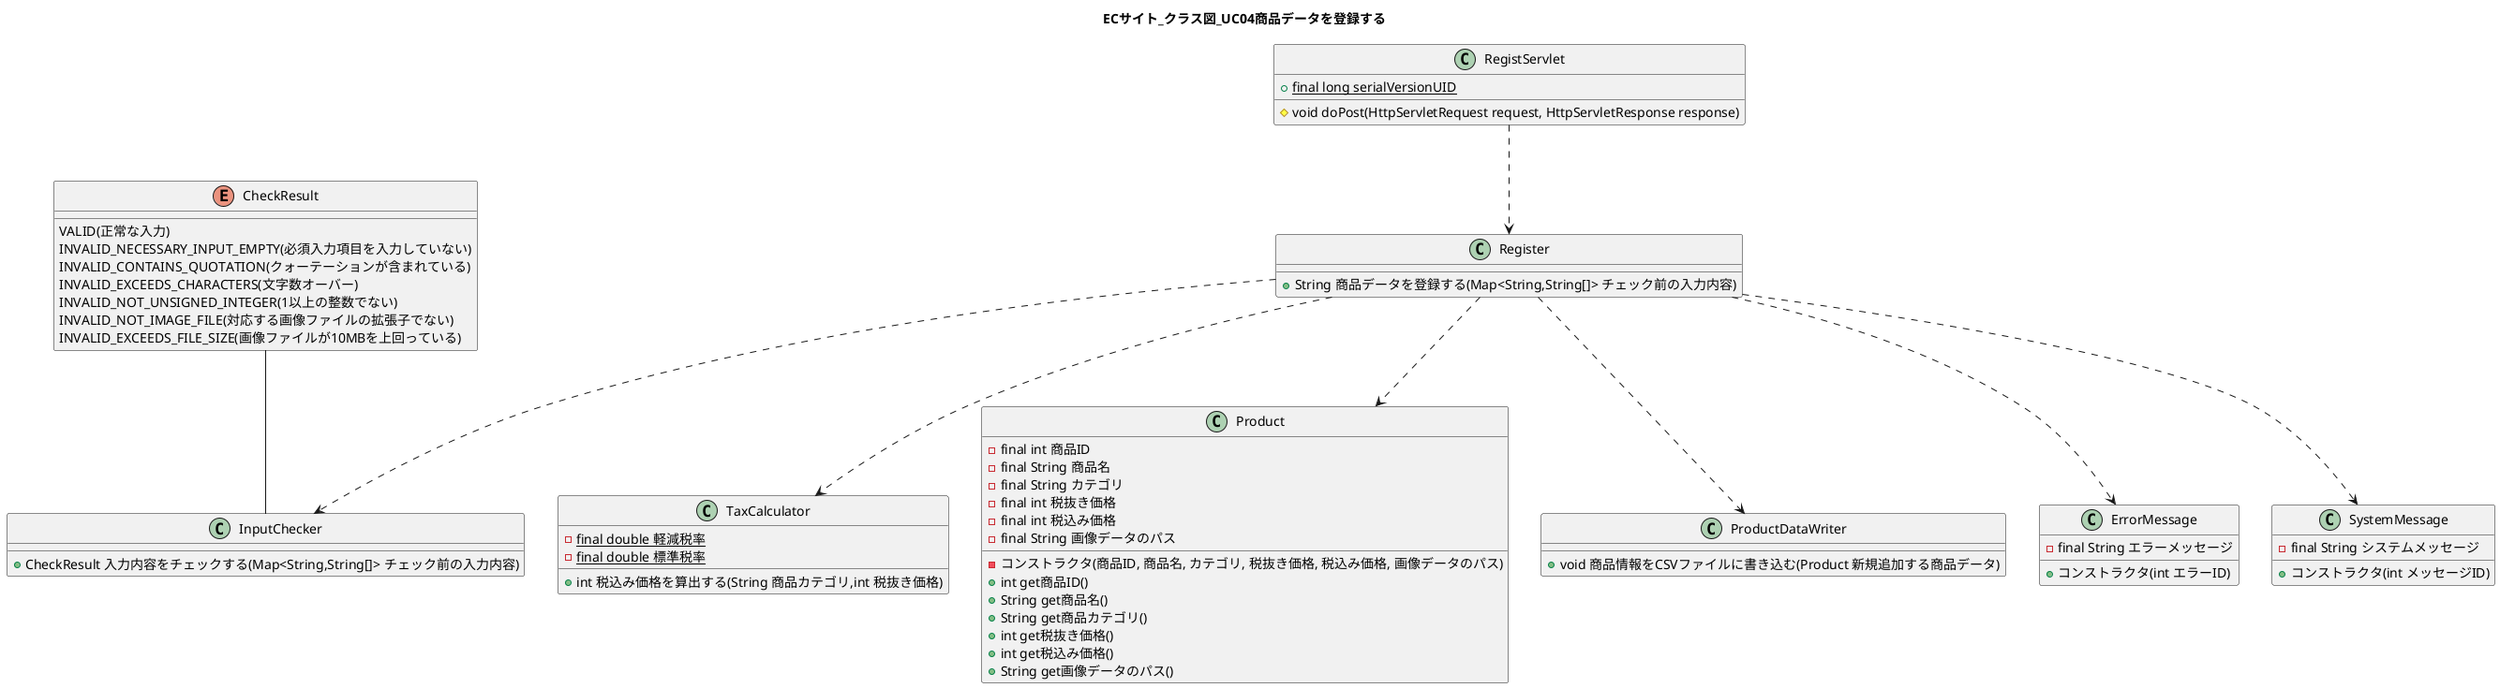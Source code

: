 @startuml
title ECサイト_クラス図_UC04商品データを登録する


class RegistServlet {
    +{static} final long serialVersionUID
    #void doPost(HttpServletRequest request, HttpServletResponse response)
}

RegistServlet ..> Register
class Register {
    +String 商品データを登録する(Map<String,String[]> チェック前の入力内容)
}

CheckResult -- InputChecker
enum CheckResult {
    VALID(正常な入力)
    INVALID_NECESSARY_INPUT_EMPTY(必須入力項目を入力していない)
    INVALID_CONTAINS_QUOTATION(クォーテーションが含まれている)
    INVALID_EXCEEDS_CHARACTERS(文字数オーバー)
    INVALID_NOT_UNSIGNED_INTEGER(1以上の整数でない)
    INVALID_NOT_IMAGE_FILE(対応する画像ファイルの拡張子でない)
    INVALID_EXCEEDS_FILE_SIZE(画像ファイルが10MBを上回っている)
}

Register ..> InputChecker
class InputChecker {
    +CheckResult 入力内容をチェックする(Map<String,String[]> チェック前の入力内容)
}

Register ..> TaxCalculator
class TaxCalculator {
    -{static}final double 軽減税率
    -{static}final double 標準税率

    +int 税込み価格を算出する(String 商品カテゴリ,int 税抜き価格)
}

Register ..> Product 
class Product {
    -final int 商品ID
    -final String 商品名
    -final String カテゴリ
    -final int 税抜き価格
    -final int 税込み価格
    -final String 画像データのパス
    -コンストラクタ(商品ID, 商品名, カテゴリ, 税抜き価格, 税込み価格, 画像データのパス)
    +int get商品ID()
    +String get商品名()
    +String get商品カテゴリ()
    +int get税抜き価格()
    +int get税込み価格()
    +String get画像データのパス()
}

Register ..> ProductDataWriter
class ProductDataWriter {
    + void 商品情報をCSVファイルに書き込む(Product 新規追加する商品データ)
}

Register ..> ErrorMessage
class ErrorMessage {
    -final String エラーメッセージ
    +コンストラクタ(int エラーID)
}

Register ..> SystemMessage
class SystemMessage {
    -final String システムメッセージ
    +コンストラクタ(int メッセージID)
}

@enduml
